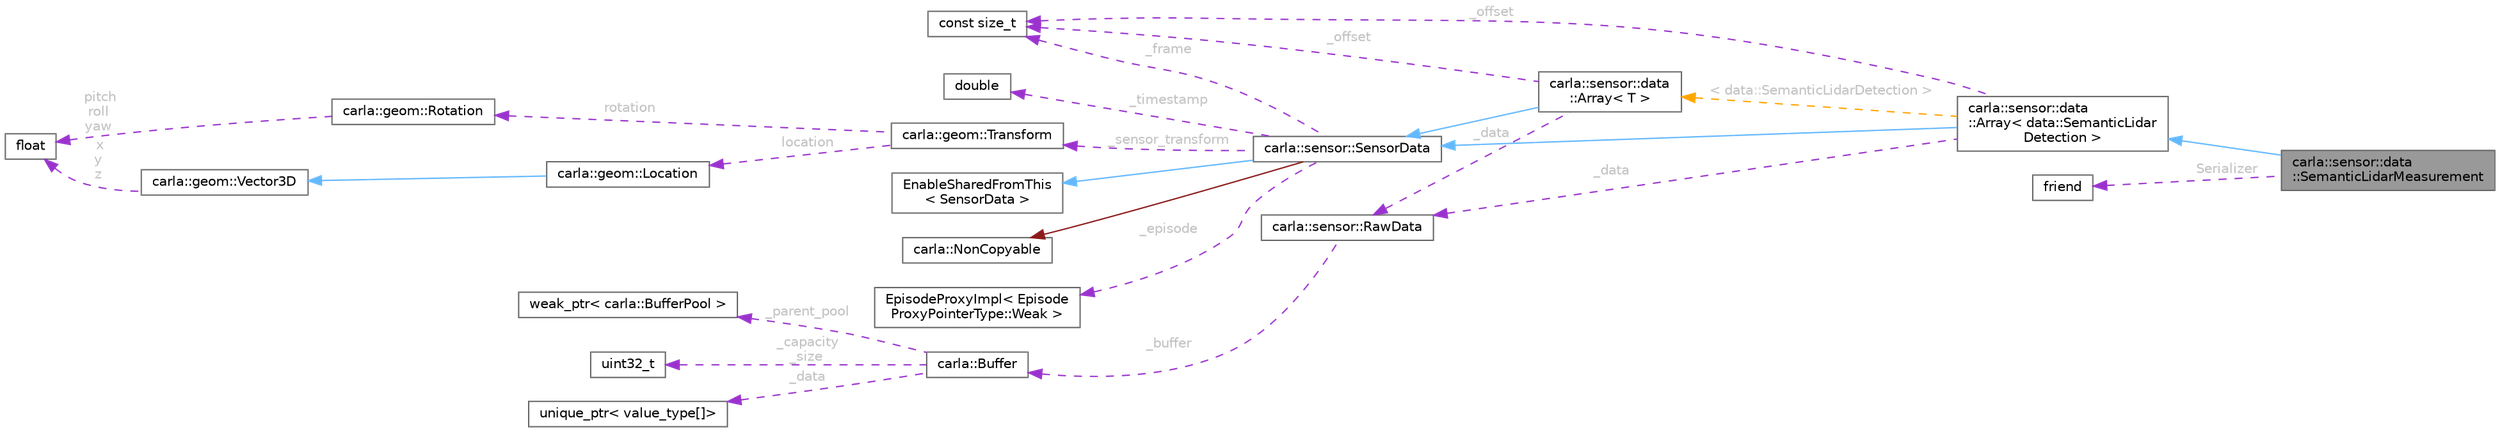 digraph "carla::sensor::data::SemanticLidarMeasurement"
{
 // INTERACTIVE_SVG=YES
 // LATEX_PDF_SIZE
  bgcolor="transparent";
  edge [fontname=Helvetica,fontsize=10,labelfontname=Helvetica,labelfontsize=10];
  node [fontname=Helvetica,fontsize=10,shape=box,height=0.2,width=0.4];
  rankdir="LR";
  Node1 [id="Node000001",label="carla::sensor::data\l::SemanticLidarMeasurement",height=0.2,width=0.4,color="gray40", fillcolor="grey60", style="filled", fontcolor="black",tooltip="Measurement produced by a Lidar."];
  Node2 -> Node1 [id="edge1_Node000001_Node000002",dir="back",color="steelblue1",style="solid",tooltip=" "];
  Node2 [id="Node000002",label="carla::sensor::data\l::Array\< data::SemanticLidar\lDetection \>",height=0.2,width=0.4,color="gray40", fillcolor="white", style="filled",URL="$d2/dcc/classcarla_1_1sensor_1_1data_1_1Array.html",tooltip=" "];
  Node3 -> Node2 [id="edge2_Node000002_Node000003",dir="back",color="steelblue1",style="solid",tooltip=" "];
  Node3 [id="Node000003",label="carla::sensor::SensorData",height=0.2,width=0.4,color="gray40", fillcolor="white", style="filled",URL="$df/d8c/classcarla_1_1sensor_1_1SensorData.html",tooltip="Base class for all the objects containing data generated by a sensor."];
  Node4 -> Node3 [id="edge3_Node000003_Node000004",dir="back",color="steelblue1",style="solid",tooltip=" "];
  Node4 [id="Node000004",label="EnableSharedFromThis\l\< SensorData \>",height=0.2,width=0.4,color="gray40", fillcolor="white", style="filled",URL="$da/d05/classEnableSharedFromThis.html",tooltip=" "];
  Node5 -> Node3 [id="edge4_Node000003_Node000005",dir="back",color="firebrick4",style="solid",tooltip=" "];
  Node5 [id="Node000005",label="carla::NonCopyable",height=0.2,width=0.4,color="gray40", fillcolor="white", style="filled",URL="$d4/d8b/classcarla_1_1NonCopyable.html",tooltip="Inherit (privately) to suppress copy/move construction and assignment."];
  Node6 -> Node3 [id="edge5_Node000003_Node000006",dir="back",color="darkorchid3",style="dashed",tooltip=" ",label=" _episode",fontcolor="grey" ];
  Node6 [id="Node000006",label="EpisodeProxyImpl\< Episode\lProxyPointerType::Weak \>",height=0.2,width=0.4,color="gray40", fillcolor="white", style="filled",tooltip=" "];
  Node7 -> Node3 [id="edge6_Node000003_Node000007",dir="back",color="darkorchid3",style="dashed",tooltip=" ",label=" _frame",fontcolor="grey" ];
  Node7 [id="Node000007",label="const size_t",height=0.2,width=0.4,color="gray40", fillcolor="white", style="filled",tooltip=" "];
  Node8 -> Node3 [id="edge7_Node000003_Node000008",dir="back",color="darkorchid3",style="dashed",tooltip=" ",label=" _timestamp",fontcolor="grey" ];
  Node8 [id="Node000008",label="double",height=0.2,width=0.4,color="gray40", fillcolor="white", style="filled",tooltip=" "];
  Node9 -> Node3 [id="edge8_Node000003_Node000009",dir="back",color="darkorchid3",style="dashed",tooltip=" ",label=" _sensor_transform",fontcolor="grey" ];
  Node9 [id="Node000009",label="carla::geom::Transform",height=0.2,width=0.4,color="gray40", fillcolor="white", style="filled",URL="$de/da4/classcarla_1_1geom_1_1Transform.html",tooltip=" "];
  Node10 -> Node9 [id="edge9_Node000009_Node000010",dir="back",color="darkorchid3",style="dashed",tooltip=" ",label=" location",fontcolor="grey" ];
  Node10 [id="Node000010",label="carla::geom::Location",height=0.2,width=0.4,color="gray40", fillcolor="white", style="filled",URL="$de/d23/classcarla_1_1geom_1_1Location.html",tooltip=" "];
  Node11 -> Node10 [id="edge10_Node000010_Node000011",dir="back",color="steelblue1",style="solid",tooltip=" "];
  Node11 [id="Node000011",label="carla::geom::Vector3D",height=0.2,width=0.4,color="gray40", fillcolor="white", style="filled",URL="$d9/dfe/classcarla_1_1geom_1_1Vector3D.html",tooltip=" "];
  Node12 -> Node11 [id="edge11_Node000011_Node000012",dir="back",color="darkorchid3",style="dashed",tooltip=" ",label=" x\ny\nz",fontcolor="grey" ];
  Node12 [id="Node000012",label="float",height=0.2,width=0.4,color="gray40", fillcolor="white", style="filled",tooltip=" "];
  Node13 -> Node9 [id="edge12_Node000009_Node000013",dir="back",color="darkorchid3",style="dashed",tooltip=" ",label=" rotation",fontcolor="grey" ];
  Node13 [id="Node000013",label="carla::geom::Rotation",height=0.2,width=0.4,color="gray40", fillcolor="white", style="filled",URL="$d8/dba/classcarla_1_1geom_1_1Rotation.html",tooltip=" "];
  Node12 -> Node13 [id="edge13_Node000013_Node000012",dir="back",color="darkorchid3",style="dashed",tooltip=" ",label=" pitch\nroll\nyaw",fontcolor="grey" ];
  Node14 -> Node2 [id="edge14_Node000002_Node000014",dir="back",color="darkorchid3",style="dashed",tooltip=" ",label=" _data",fontcolor="grey" ];
  Node14 [id="Node000014",label="carla::sensor::RawData",height=0.2,width=0.4,color="gray40", fillcolor="white", style="filled",URL="$d3/da0/classcarla_1_1sensor_1_1RawData.html",tooltip="Wrapper around the raw data generated by a sensor plus some useful meta-information."];
  Node15 -> Node14 [id="edge15_Node000014_Node000015",dir="back",color="darkorchid3",style="dashed",tooltip=" ",label=" _buffer",fontcolor="grey" ];
  Node15 [id="Node000015",label="carla::Buffer",height=0.2,width=0.4,color="gray40", fillcolor="white", style="filled",URL="$d0/d0a/classcarla_1_1Buffer.html",tooltip="一块原始数据。 请注意，如果需要更多容量，则会分配一个新的内存块，并 删除旧的内存块。这意味着默认情况下，缓冲区只能增长。要释放内存，使用 clear 或 pop。"];
  Node16 -> Node15 [id="edge16_Node000015_Node000016",dir="back",color="darkorchid3",style="dashed",tooltip=" ",label=" _parent_pool",fontcolor="grey" ];
  Node16 [id="Node000016",label="weak_ptr\< carla::BufferPool \>",height=0.2,width=0.4,color="gray40", fillcolor="white", style="filled",tooltip=" "];
  Node17 -> Node15 [id="edge17_Node000015_Node000017",dir="back",color="darkorchid3",style="dashed",tooltip=" ",label=" _capacity\n_size",fontcolor="grey" ];
  Node17 [id="Node000017",label="uint32_t",height=0.2,width=0.4,color="gray40", fillcolor="white", style="filled",tooltip=" "];
  Node18 -> Node15 [id="edge18_Node000015_Node000018",dir="back",color="darkorchid3",style="dashed",tooltip=" ",label=" _data",fontcolor="grey" ];
  Node18 [id="Node000018",label="unique_ptr\< value_type[]\>",height=0.2,width=0.4,color="gray40", fillcolor="white", style="filled",tooltip=" "];
  Node7 -> Node2 [id="edge19_Node000002_Node000007",dir="back",color="darkorchid3",style="dashed",tooltip=" ",label=" _offset",fontcolor="grey" ];
  Node19 -> Node2 [id="edge20_Node000002_Node000019",dir="back",color="orange",style="dashed",tooltip=" ",label=" \< data::SemanticLidarDetection \>",fontcolor="grey" ];
  Node19 [id="Node000019",label="carla::sensor::data\l::Array\< T \>",height=0.2,width=0.4,color="gray40", fillcolor="white", style="filled",URL="$d2/dcc/classcarla_1_1sensor_1_1data_1_1Array.html",tooltip="Base class for all the sensor data consisting of an array of items."];
  Node3 -> Node19 [id="edge21_Node000019_Node000003",dir="back",color="steelblue1",style="solid",tooltip=" "];
  Node14 -> Node19 [id="edge22_Node000019_Node000014",dir="back",color="darkorchid3",style="dashed",tooltip=" ",label=" _data",fontcolor="grey" ];
  Node7 -> Node19 [id="edge23_Node000019_Node000007",dir="back",color="darkorchid3",style="dashed",tooltip=" ",label=" _offset",fontcolor="grey" ];
  Node20 -> Node1 [id="edge24_Node000001_Node000020",dir="back",color="darkorchid3",style="dashed",tooltip=" ",label=" Serializer",fontcolor="grey" ];
  Node20 [id="Node000020",label="friend",height=0.2,width=0.4,color="gray40", fillcolor="white", style="filled",tooltip=" "];
}
